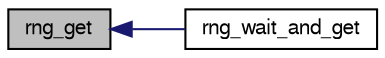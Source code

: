 digraph "rng_get"
{
  edge [fontname="FreeSans",fontsize="10",labelfontname="FreeSans",labelfontsize="10"];
  node [fontname="FreeSans",fontsize="10",shape=record];
  rankdir="LR";
  Node1 [label="rng_get",height=0.2,width=0.4,color="black", fillcolor="grey75", style="filled", fontcolor="black"];
  Node1 -> Node2 [dir="back",color="midnightblue",fontsize="10",style="solid",fontname="FreeSans"];
  Node2 [label="rng_wait_and_get",height=0.2,width=0.4,color="black", fillcolor="white", style="filled",URL="$sim_2mcu__periph_2rng__arch_8c.html#a820694eb7a21338e91e79f50a3a241ea"];
}
